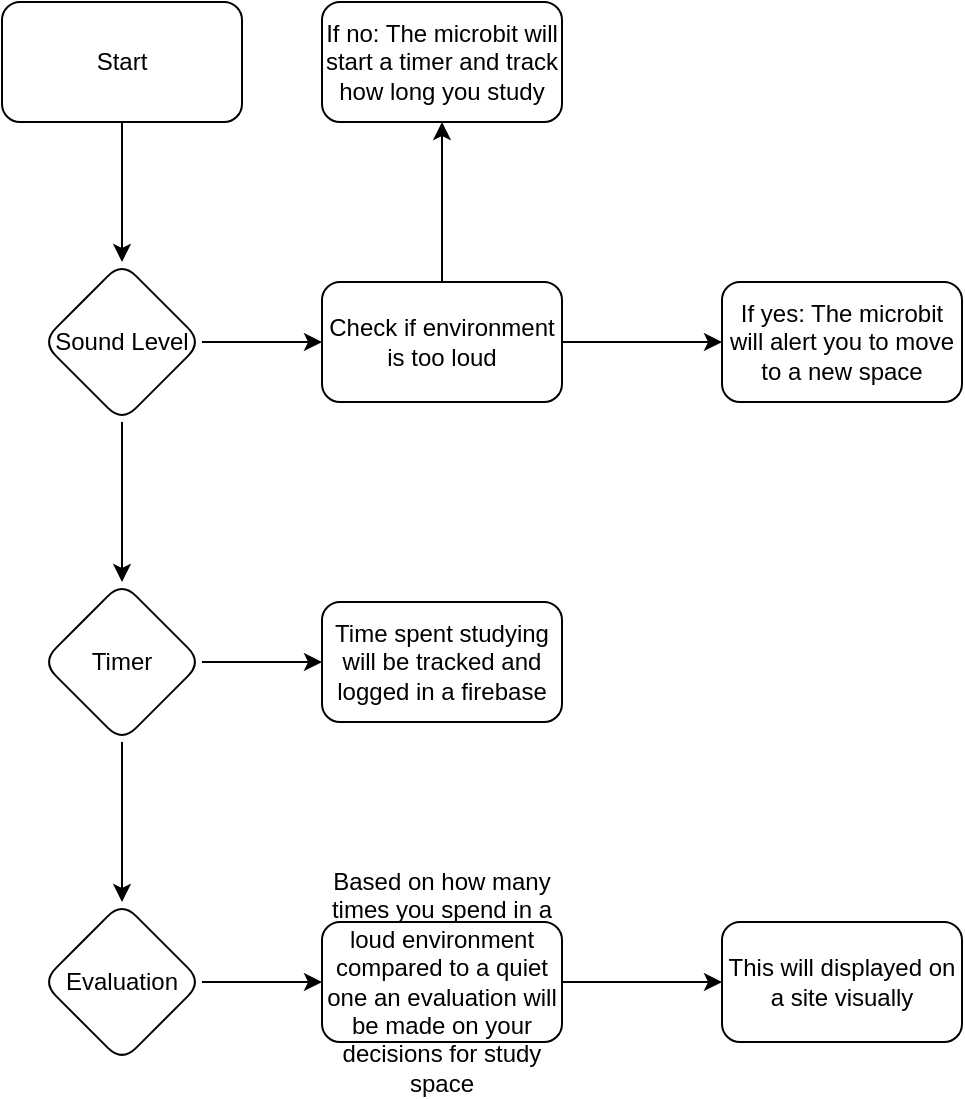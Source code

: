 <mxfile version="22.1.17" type="github">
  <diagram name="Page-1" id="zXEo_0eJpxccdlIw6jy3">
    <mxGraphModel dx="1434" dy="780" grid="1" gridSize="10" guides="1" tooltips="1" connect="1" arrows="1" fold="1" page="1" pageScale="1" pageWidth="850" pageHeight="1100" math="0" shadow="0">
      <root>
        <mxCell id="0" />
        <mxCell id="1" parent="0" />
        <mxCell id="0b7SqtlW1HSYMeLbMBdQ-3" value="" style="edgeStyle=orthogonalEdgeStyle;rounded=0;orthogonalLoop=1;jettySize=auto;html=1;" edge="1" parent="1" source="0b7SqtlW1HSYMeLbMBdQ-1" target="0b7SqtlW1HSYMeLbMBdQ-2">
          <mxGeometry relative="1" as="geometry" />
        </mxCell>
        <mxCell id="0b7SqtlW1HSYMeLbMBdQ-1" value="Start" style="rounded=1;whiteSpace=wrap;html=1;" vertex="1" parent="1">
          <mxGeometry x="80" y="80" width="120" height="60" as="geometry" />
        </mxCell>
        <mxCell id="0b7SqtlW1HSYMeLbMBdQ-5" value="" style="edgeStyle=orthogonalEdgeStyle;rounded=0;orthogonalLoop=1;jettySize=auto;html=1;" edge="1" parent="1" source="0b7SqtlW1HSYMeLbMBdQ-2" target="0b7SqtlW1HSYMeLbMBdQ-4">
          <mxGeometry relative="1" as="geometry" />
        </mxCell>
        <mxCell id="0b7SqtlW1HSYMeLbMBdQ-11" value="" style="edgeStyle=orthogonalEdgeStyle;rounded=0;orthogonalLoop=1;jettySize=auto;html=1;" edge="1" parent="1" source="0b7SqtlW1HSYMeLbMBdQ-2" target="0b7SqtlW1HSYMeLbMBdQ-10">
          <mxGeometry relative="1" as="geometry" />
        </mxCell>
        <mxCell id="0b7SqtlW1HSYMeLbMBdQ-2" value="Sound Level" style="rhombus;whiteSpace=wrap;html=1;rounded=1;" vertex="1" parent="1">
          <mxGeometry x="100" y="210" width="80" height="80" as="geometry" />
        </mxCell>
        <mxCell id="0b7SqtlW1HSYMeLbMBdQ-7" value="" style="edgeStyle=orthogonalEdgeStyle;rounded=0;orthogonalLoop=1;jettySize=auto;html=1;" edge="1" parent="1" source="0b7SqtlW1HSYMeLbMBdQ-4" target="0b7SqtlW1HSYMeLbMBdQ-6">
          <mxGeometry relative="1" as="geometry" />
        </mxCell>
        <mxCell id="0b7SqtlW1HSYMeLbMBdQ-9" value="" style="edgeStyle=orthogonalEdgeStyle;rounded=0;orthogonalLoop=1;jettySize=auto;html=1;" edge="1" parent="1" source="0b7SqtlW1HSYMeLbMBdQ-4" target="0b7SqtlW1HSYMeLbMBdQ-8">
          <mxGeometry relative="1" as="geometry" />
        </mxCell>
        <mxCell id="0b7SqtlW1HSYMeLbMBdQ-4" value="Check if environment is too loud" style="whiteSpace=wrap;html=1;rounded=1;" vertex="1" parent="1">
          <mxGeometry x="240" y="220" width="120" height="60" as="geometry" />
        </mxCell>
        <mxCell id="0b7SqtlW1HSYMeLbMBdQ-6" value="If yes: The microbit will alert you to move to a new space" style="whiteSpace=wrap;html=1;rounded=1;" vertex="1" parent="1">
          <mxGeometry x="440" y="220" width="120" height="60" as="geometry" />
        </mxCell>
        <mxCell id="0b7SqtlW1HSYMeLbMBdQ-8" value="If no: The microbit will start a timer and track how long you study" style="whiteSpace=wrap;html=1;rounded=1;" vertex="1" parent="1">
          <mxGeometry x="240" y="80" width="120" height="60" as="geometry" />
        </mxCell>
        <mxCell id="0b7SqtlW1HSYMeLbMBdQ-13" value="" style="edgeStyle=orthogonalEdgeStyle;rounded=0;orthogonalLoop=1;jettySize=auto;html=1;" edge="1" parent="1" source="0b7SqtlW1HSYMeLbMBdQ-10" target="0b7SqtlW1HSYMeLbMBdQ-12">
          <mxGeometry relative="1" as="geometry" />
        </mxCell>
        <mxCell id="0b7SqtlW1HSYMeLbMBdQ-15" value="" style="edgeStyle=orthogonalEdgeStyle;rounded=0;orthogonalLoop=1;jettySize=auto;html=1;" edge="1" parent="1" source="0b7SqtlW1HSYMeLbMBdQ-10" target="0b7SqtlW1HSYMeLbMBdQ-14">
          <mxGeometry relative="1" as="geometry" />
        </mxCell>
        <mxCell id="0b7SqtlW1HSYMeLbMBdQ-10" value="Timer" style="rhombus;whiteSpace=wrap;html=1;rounded=1;" vertex="1" parent="1">
          <mxGeometry x="100" y="370" width="80" height="80" as="geometry" />
        </mxCell>
        <mxCell id="0b7SqtlW1HSYMeLbMBdQ-12" value="Time spent studying will be tracked and logged in a firebase" style="whiteSpace=wrap;html=1;rounded=1;" vertex="1" parent="1">
          <mxGeometry x="240" y="380" width="120" height="60" as="geometry" />
        </mxCell>
        <mxCell id="0b7SqtlW1HSYMeLbMBdQ-17" value="" style="edgeStyle=orthogonalEdgeStyle;rounded=0;orthogonalLoop=1;jettySize=auto;html=1;" edge="1" parent="1" source="0b7SqtlW1HSYMeLbMBdQ-14" target="0b7SqtlW1HSYMeLbMBdQ-16">
          <mxGeometry relative="1" as="geometry" />
        </mxCell>
        <mxCell id="0b7SqtlW1HSYMeLbMBdQ-14" value="Evaluation" style="rhombus;whiteSpace=wrap;html=1;rounded=1;" vertex="1" parent="1">
          <mxGeometry x="100" y="530" width="80" height="80" as="geometry" />
        </mxCell>
        <mxCell id="0b7SqtlW1HSYMeLbMBdQ-19" value="" style="edgeStyle=orthogonalEdgeStyle;rounded=0;orthogonalLoop=1;jettySize=auto;html=1;" edge="1" parent="1" source="0b7SqtlW1HSYMeLbMBdQ-16" target="0b7SqtlW1HSYMeLbMBdQ-18">
          <mxGeometry relative="1" as="geometry" />
        </mxCell>
        <mxCell id="0b7SqtlW1HSYMeLbMBdQ-16" value="Based on how many times you spend in a loud environment compared to a quiet one an evaluation will be made on your decisions for study space" style="whiteSpace=wrap;html=1;rounded=1;" vertex="1" parent="1">
          <mxGeometry x="240" y="540" width="120" height="60" as="geometry" />
        </mxCell>
        <mxCell id="0b7SqtlW1HSYMeLbMBdQ-18" value="This will displayed on a site visually" style="whiteSpace=wrap;html=1;rounded=1;" vertex="1" parent="1">
          <mxGeometry x="440" y="540" width="120" height="60" as="geometry" />
        </mxCell>
      </root>
    </mxGraphModel>
  </diagram>
</mxfile>
